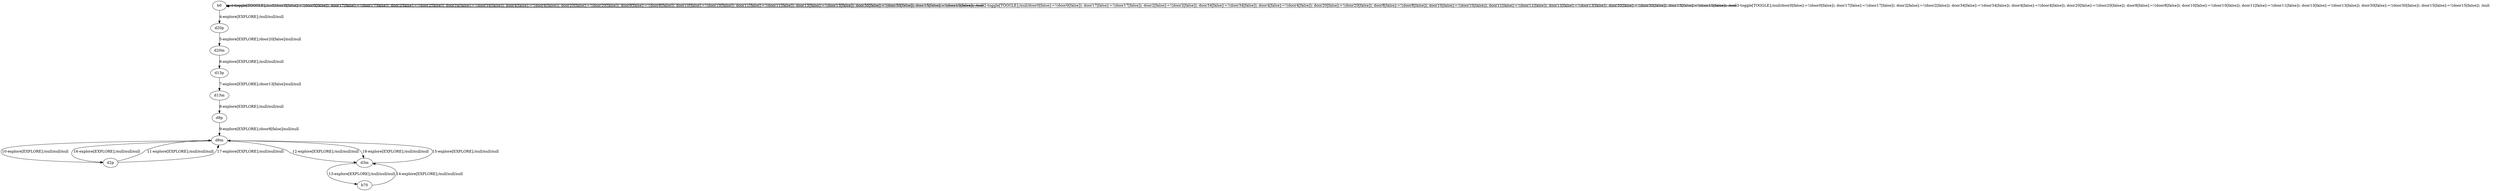 # Total number of goals covered by this test: 3
# d3m --> d8m
# d2p --> d8m
# d3m --> b70

digraph g {
"b0" -> "b0" [label = "1-toggle[TOGGLE];/null/door0[false]:=!(door0[false]); door17[false]:=!(door17[false]); door2[false]:=!(door2[false]); door34[false]:=!(door34[false]); door4[false]:=!(door4[false]); door20[false]:=!(door20[false]); door8[false]:=!(door8[false]); door10[false]:=!(door10[false]); door11[false]:=!(door11[false]); door13[false]:=!(door13[false]); door30[false]:=!(door30[false]); door15[false]:=!(door15[false]); /null"];
"b0" -> "b0" [label = "2-toggle[TOGGLE];/null/door0[false]:=!(door0[false]); door17[false]:=!(door17[false]); door2[false]:=!(door2[false]); door34[false]:=!(door34[false]); door4[false]:=!(door4[false]); door20[false]:=!(door20[false]); door8[false]:=!(door8[false]); door10[false]:=!(door10[false]); door11[false]:=!(door11[false]); door13[false]:=!(door13[false]); door30[false]:=!(door30[false]); door15[false]:=!(door15[false]); /null"];
"b0" -> "b0" [label = "3-toggle[TOGGLE];/null/door0[false]:=!(door0[false]); door17[false]:=!(door17[false]); door2[false]:=!(door2[false]); door34[false]:=!(door34[false]); door4[false]:=!(door4[false]); door20[false]:=!(door20[false]); door8[false]:=!(door8[false]); door10[false]:=!(door10[false]); door11[false]:=!(door11[false]); door13[false]:=!(door13[false]); door30[false]:=!(door30[false]); door15[false]:=!(door15[false]); /null"];
"b0" -> "d20p" [label = "4-explore[EXPLORE];/null/null/null"];
"d20p" -> "d20m" [label = "5-explore[EXPLORE];/door20[false]/null/null"];
"d20m" -> "d13p" [label = "6-explore[EXPLORE];/null/null/null"];
"d13p" -> "d13m" [label = "7-explore[EXPLORE];/door13[false]/null/null"];
"d13m" -> "d8p" [label = "8-explore[EXPLORE];/null/null/null"];
"d8p" -> "d8m" [label = "9-explore[EXPLORE];/door8[false]/null/null"];
"d8m" -> "d2p" [label = "10-explore[EXPLORE];/null/null/null"];
"d2p" -> "d8m" [label = "11-explore[EXPLORE];/null/null/null"];
"d8m" -> "d3m" [label = "12-explore[EXPLORE];/null/null/null"];
"d3m" -> "b70" [label = "13-explore[EXPLORE];/null/null/null"];
"b70" -> "d3m" [label = "14-explore[EXPLORE];/null/null/null"];
"d3m" -> "d8m" [label = "15-explore[EXPLORE];/null/null/null"];
"d8m" -> "d2p" [label = "16-explore[EXPLORE];/null/null/null"];
"d2p" -> "d8m" [label = "17-explore[EXPLORE];/null/null/null"];
"d8m" -> "d3m" [label = "18-explore[EXPLORE];/null/null/null"];
}